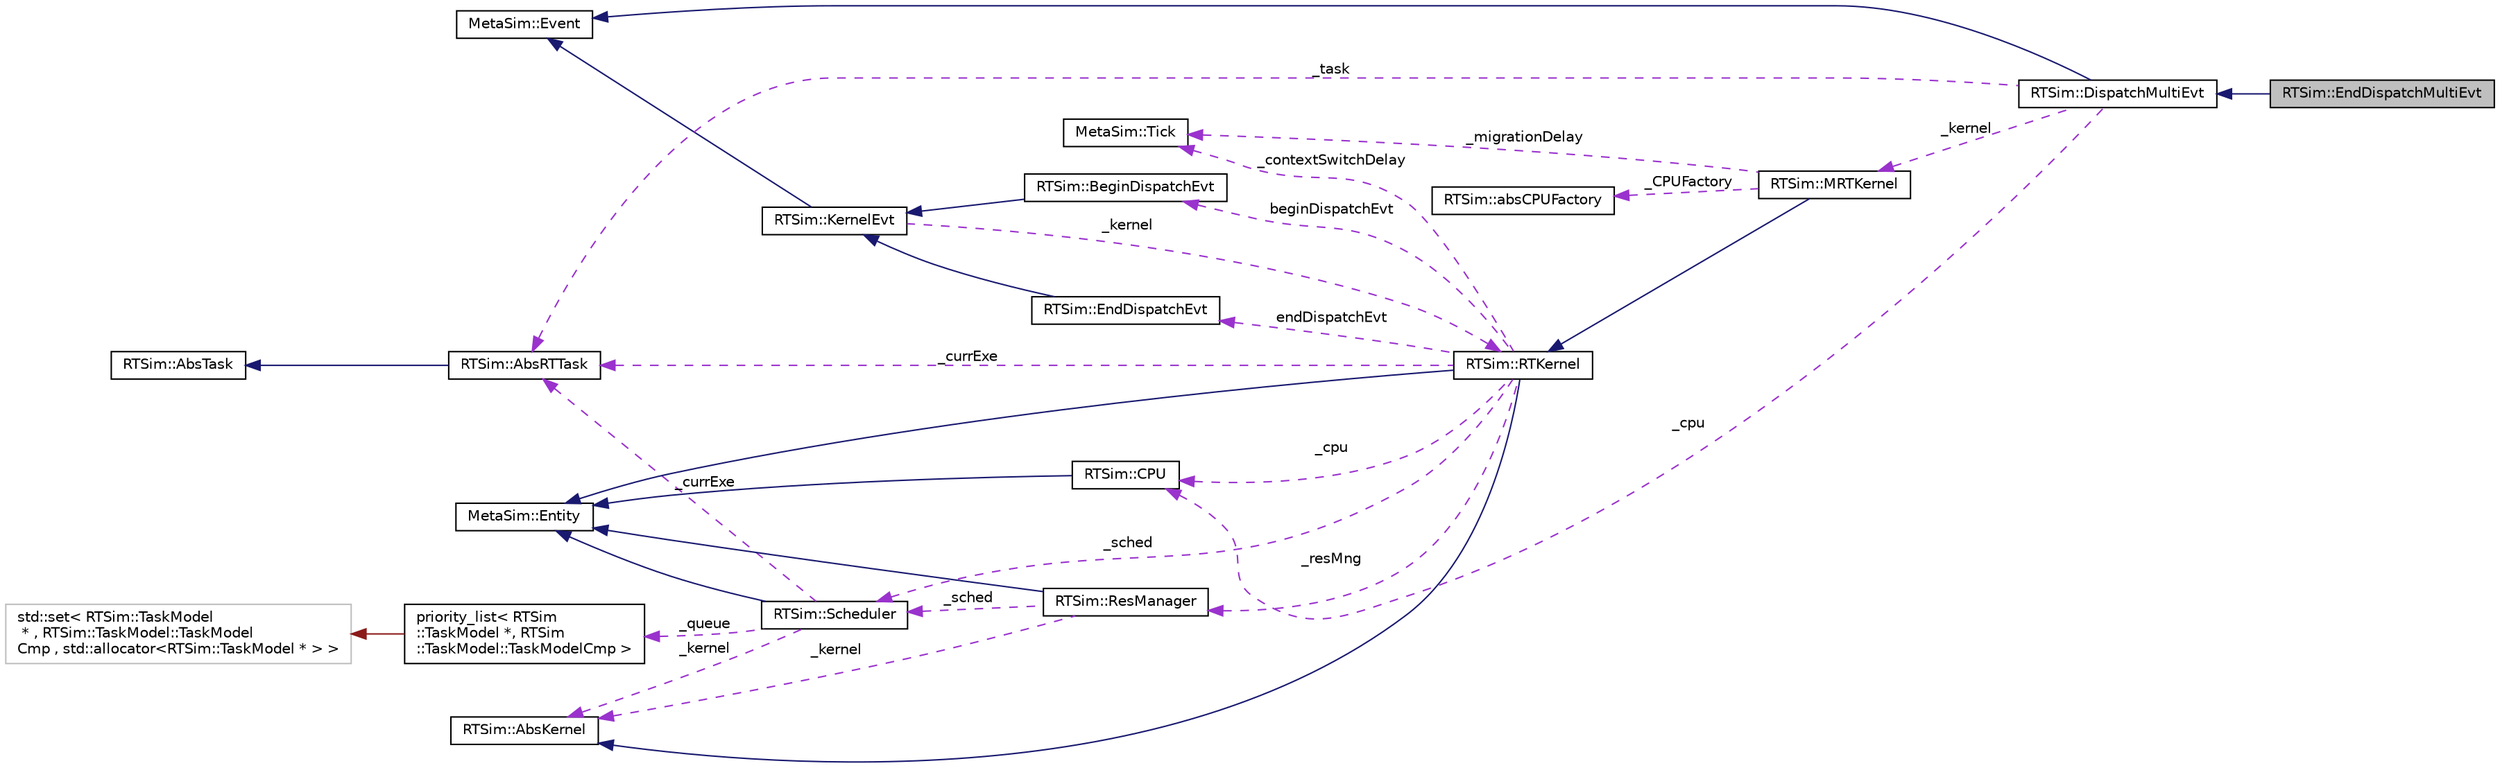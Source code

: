 digraph "RTSim::EndDispatchMultiEvt"
{
  edge [fontname="Helvetica",fontsize="10",labelfontname="Helvetica",labelfontsize="10"];
  node [fontname="Helvetica",fontsize="10",shape=record];
  rankdir="LR";
  Node3 [label="RTSim::EndDispatchMultiEvt",height=0.2,width=0.4,color="black", fillcolor="grey75", style="filled", fontcolor="black"];
  Node4 -> Node3 [dir="back",color="midnightblue",fontsize="10",style="solid",fontname="Helvetica"];
  Node4 [label="RTSim::DispatchMultiEvt",height=0.2,width=0.4,color="black", fillcolor="white", style="filled",URL="$classRTSim_1_1DispatchMultiEvt.html"];
  Node5 -> Node4 [dir="back",color="midnightblue",fontsize="10",style="solid",fontname="Helvetica"];
  Node5 [label="MetaSim::Event",height=0.2,width=0.4,color="black", fillcolor="white", style="filled",URL="$classMetaSim_1_1Event.html"];
  Node6 -> Node4 [dir="back",color="darkorchid3",fontsize="10",style="dashed",label=" _task" ,fontname="Helvetica"];
  Node6 [label="RTSim::AbsRTTask",height=0.2,width=0.4,color="black", fillcolor="white", style="filled",URL="$classRTSim_1_1AbsRTTask.html"];
  Node7 -> Node6 [dir="back",color="midnightblue",fontsize="10",style="solid",fontname="Helvetica"];
  Node7 [label="RTSim::AbsTask",height=0.2,width=0.4,color="black", fillcolor="white", style="filled",URL="$classRTSim_1_1AbsTask.html"];
  Node8 -> Node4 [dir="back",color="darkorchid3",fontsize="10",style="dashed",label=" _cpu" ,fontname="Helvetica"];
  Node8 [label="RTSim::CPU",height=0.2,width=0.4,color="black", fillcolor="white", style="filled",URL="$classRTSim_1_1CPU.html"];
  Node9 -> Node8 [dir="back",color="midnightblue",fontsize="10",style="solid",fontname="Helvetica"];
  Node9 [label="MetaSim::Entity",height=0.2,width=0.4,color="black", fillcolor="white", style="filled",URL="$classMetaSim_1_1Entity.html"];
  Node10 -> Node4 [dir="back",color="darkorchid3",fontsize="10",style="dashed",label=" _kernel" ,fontname="Helvetica"];
  Node10 [label="RTSim::MRTKernel",height=0.2,width=0.4,color="black", fillcolor="white", style="filled",URL="$classRTSim_1_1MRTKernel.html"];
  Node11 -> Node10 [dir="back",color="midnightblue",fontsize="10",style="solid",fontname="Helvetica"];
  Node11 [label="RTSim::RTKernel",height=0.2,width=0.4,color="black", fillcolor="white", style="filled",URL="$classRTSim_1_1RTKernel.html"];
  Node9 -> Node11 [dir="back",color="midnightblue",fontsize="10",style="solid",fontname="Helvetica"];
  Node12 -> Node11 [dir="back",color="midnightblue",fontsize="10",style="solid",fontname="Helvetica"];
  Node12 [label="RTSim::AbsKernel",height=0.2,width=0.4,color="black", fillcolor="white", style="filled",URL="$classRTSim_1_1AbsKernel.html"];
  Node13 -> Node11 [dir="back",color="darkorchid3",fontsize="10",style="dashed",label=" _resMng" ,fontname="Helvetica"];
  Node13 [label="RTSim::ResManager",height=0.2,width=0.4,color="black", fillcolor="white", style="filled",URL="$classRTSim_1_1ResManager.html"];
  Node9 -> Node13 [dir="back",color="midnightblue",fontsize="10",style="solid",fontname="Helvetica"];
  Node12 -> Node13 [dir="back",color="darkorchid3",fontsize="10",style="dashed",label=" _kernel" ,fontname="Helvetica"];
  Node14 -> Node13 [dir="back",color="darkorchid3",fontsize="10",style="dashed",label=" _sched" ,fontname="Helvetica"];
  Node14 [label="RTSim::Scheduler",height=0.2,width=0.4,color="black", fillcolor="white", style="filled",URL="$classRTSim_1_1Scheduler.html"];
  Node9 -> Node14 [dir="back",color="midnightblue",fontsize="10",style="solid",fontname="Helvetica"];
  Node6 -> Node14 [dir="back",color="darkorchid3",fontsize="10",style="dashed",label=" _currExe" ,fontname="Helvetica"];
  Node12 -> Node14 [dir="back",color="darkorchid3",fontsize="10",style="dashed",label=" _kernel" ,fontname="Helvetica"];
  Node15 -> Node14 [dir="back",color="darkorchid3",fontsize="10",style="dashed",label=" _queue" ,fontname="Helvetica"];
  Node15 [label="priority_list\< RTSim\l::TaskModel *, RTSim\l::TaskModel::TaskModelCmp \>",height=0.2,width=0.4,color="black", fillcolor="white", style="filled",URL="$classpriority__list.html"];
  Node16 -> Node15 [dir="back",color="firebrick4",fontsize="10",style="solid",fontname="Helvetica"];
  Node16 [label="std::set\< RTSim::TaskModel\l * , RTSim::TaskModel::TaskModel\lCmp , std::allocator\<RTSim::TaskModel * \>  \>",height=0.2,width=0.4,color="grey75", fillcolor="white", style="filled"];
  Node6 -> Node11 [dir="back",color="darkorchid3",fontsize="10",style="dashed",label=" _currExe" ,fontname="Helvetica"];
  Node8 -> Node11 [dir="back",color="darkorchid3",fontsize="10",style="dashed",label=" _cpu" ,fontname="Helvetica"];
  Node14 -> Node11 [dir="back",color="darkorchid3",fontsize="10",style="dashed",label=" _sched" ,fontname="Helvetica"];
  Node17 -> Node11 [dir="back",color="darkorchid3",fontsize="10",style="dashed",label=" _contextSwitchDelay" ,fontname="Helvetica"];
  Node17 [label="MetaSim::Tick",height=0.2,width=0.4,color="black", fillcolor="white", style="filled",URL="$classMetaSim_1_1Tick.html"];
  Node18 -> Node11 [dir="back",color="darkorchid3",fontsize="10",style="dashed",label=" endDispatchEvt" ,fontname="Helvetica"];
  Node18 [label="RTSim::EndDispatchEvt",height=0.2,width=0.4,color="black", fillcolor="white", style="filled",URL="$classRTSim_1_1EndDispatchEvt.html"];
  Node19 -> Node18 [dir="back",color="midnightblue",fontsize="10",style="solid",fontname="Helvetica"];
  Node19 [label="RTSim::KernelEvt",height=0.2,width=0.4,color="black", fillcolor="white", style="filled",URL="$classRTSim_1_1KernelEvt.html"];
  Node5 -> Node19 [dir="back",color="midnightblue",fontsize="10",style="solid",fontname="Helvetica"];
  Node11 -> Node19 [dir="back",color="darkorchid3",fontsize="10",style="dashed",label=" _kernel" ,fontname="Helvetica"];
  Node20 -> Node11 [dir="back",color="darkorchid3",fontsize="10",style="dashed",label=" beginDispatchEvt" ,fontname="Helvetica"];
  Node20 [label="RTSim::BeginDispatchEvt",height=0.2,width=0.4,color="black", fillcolor="white", style="filled",URL="$classRTSim_1_1BeginDispatchEvt.html"];
  Node19 -> Node20 [dir="back",color="midnightblue",fontsize="10",style="solid",fontname="Helvetica"];
  Node21 -> Node10 [dir="back",color="darkorchid3",fontsize="10",style="dashed",label=" _CPUFactory" ,fontname="Helvetica"];
  Node21 [label="RTSim::absCPUFactory",height=0.2,width=0.4,color="black", fillcolor="white", style="filled",URL="$classRTSim_1_1absCPUFactory.html"];
  Node17 -> Node10 [dir="back",color="darkorchid3",fontsize="10",style="dashed",label=" _migrationDelay" ,fontname="Helvetica"];
}
